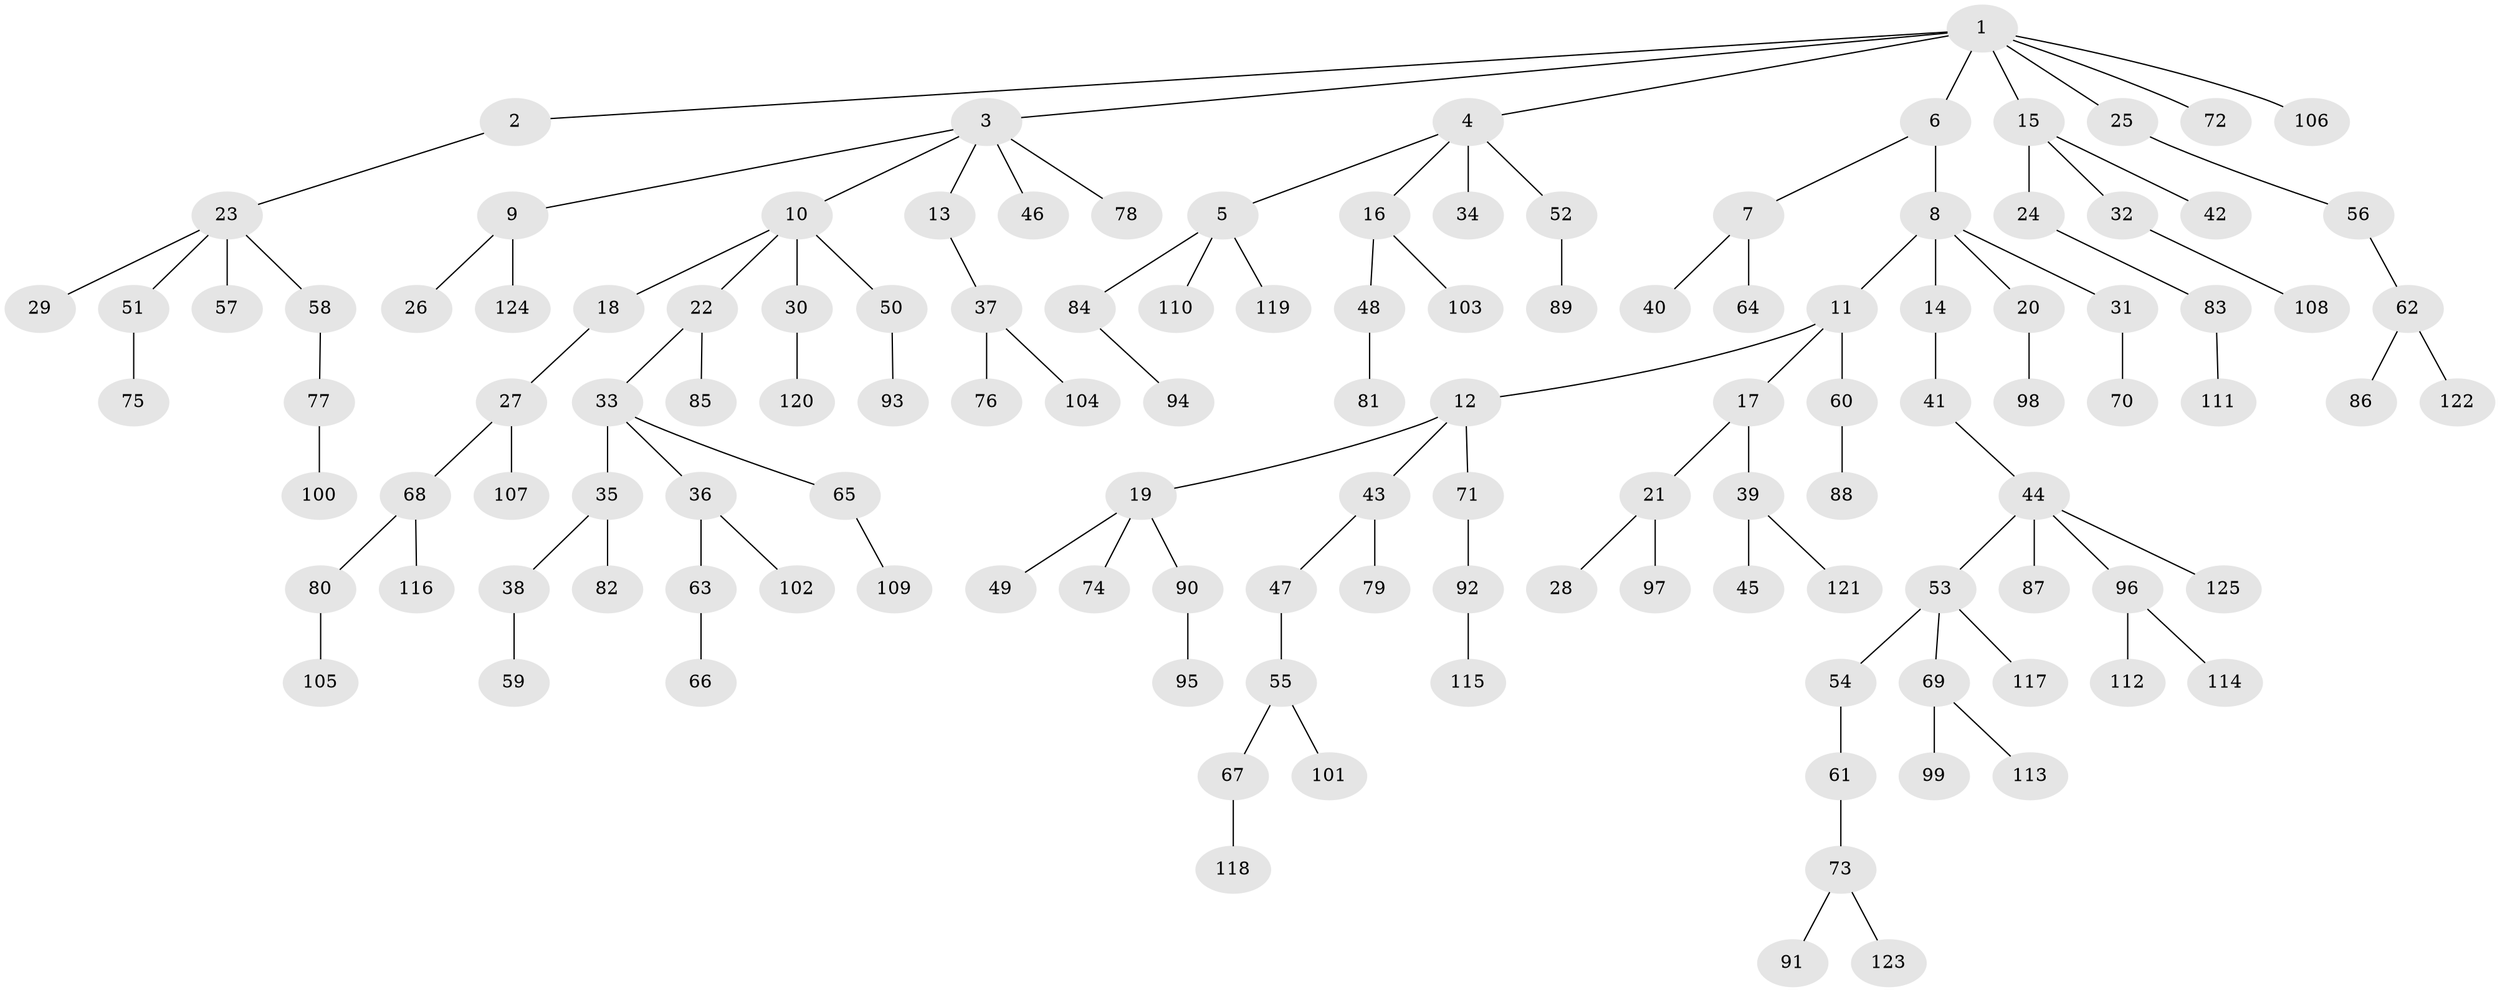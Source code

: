 // Generated by graph-tools (version 1.1) at 2025/36/03/09/25 02:36:41]
// undirected, 125 vertices, 124 edges
graph export_dot {
graph [start="1"]
  node [color=gray90,style=filled];
  1;
  2;
  3;
  4;
  5;
  6;
  7;
  8;
  9;
  10;
  11;
  12;
  13;
  14;
  15;
  16;
  17;
  18;
  19;
  20;
  21;
  22;
  23;
  24;
  25;
  26;
  27;
  28;
  29;
  30;
  31;
  32;
  33;
  34;
  35;
  36;
  37;
  38;
  39;
  40;
  41;
  42;
  43;
  44;
  45;
  46;
  47;
  48;
  49;
  50;
  51;
  52;
  53;
  54;
  55;
  56;
  57;
  58;
  59;
  60;
  61;
  62;
  63;
  64;
  65;
  66;
  67;
  68;
  69;
  70;
  71;
  72;
  73;
  74;
  75;
  76;
  77;
  78;
  79;
  80;
  81;
  82;
  83;
  84;
  85;
  86;
  87;
  88;
  89;
  90;
  91;
  92;
  93;
  94;
  95;
  96;
  97;
  98;
  99;
  100;
  101;
  102;
  103;
  104;
  105;
  106;
  107;
  108;
  109;
  110;
  111;
  112;
  113;
  114;
  115;
  116;
  117;
  118;
  119;
  120;
  121;
  122;
  123;
  124;
  125;
  1 -- 2;
  1 -- 3;
  1 -- 4;
  1 -- 6;
  1 -- 15;
  1 -- 25;
  1 -- 72;
  1 -- 106;
  2 -- 23;
  3 -- 9;
  3 -- 10;
  3 -- 13;
  3 -- 46;
  3 -- 78;
  4 -- 5;
  4 -- 16;
  4 -- 34;
  4 -- 52;
  5 -- 84;
  5 -- 110;
  5 -- 119;
  6 -- 7;
  6 -- 8;
  7 -- 40;
  7 -- 64;
  8 -- 11;
  8 -- 14;
  8 -- 20;
  8 -- 31;
  9 -- 26;
  9 -- 124;
  10 -- 18;
  10 -- 22;
  10 -- 30;
  10 -- 50;
  11 -- 12;
  11 -- 17;
  11 -- 60;
  12 -- 19;
  12 -- 43;
  12 -- 71;
  13 -- 37;
  14 -- 41;
  15 -- 24;
  15 -- 32;
  15 -- 42;
  16 -- 48;
  16 -- 103;
  17 -- 21;
  17 -- 39;
  18 -- 27;
  19 -- 49;
  19 -- 74;
  19 -- 90;
  20 -- 98;
  21 -- 28;
  21 -- 97;
  22 -- 33;
  22 -- 85;
  23 -- 29;
  23 -- 51;
  23 -- 57;
  23 -- 58;
  24 -- 83;
  25 -- 56;
  27 -- 68;
  27 -- 107;
  30 -- 120;
  31 -- 70;
  32 -- 108;
  33 -- 35;
  33 -- 36;
  33 -- 65;
  35 -- 38;
  35 -- 82;
  36 -- 63;
  36 -- 102;
  37 -- 76;
  37 -- 104;
  38 -- 59;
  39 -- 45;
  39 -- 121;
  41 -- 44;
  43 -- 47;
  43 -- 79;
  44 -- 53;
  44 -- 87;
  44 -- 96;
  44 -- 125;
  47 -- 55;
  48 -- 81;
  50 -- 93;
  51 -- 75;
  52 -- 89;
  53 -- 54;
  53 -- 69;
  53 -- 117;
  54 -- 61;
  55 -- 67;
  55 -- 101;
  56 -- 62;
  58 -- 77;
  60 -- 88;
  61 -- 73;
  62 -- 86;
  62 -- 122;
  63 -- 66;
  65 -- 109;
  67 -- 118;
  68 -- 80;
  68 -- 116;
  69 -- 99;
  69 -- 113;
  71 -- 92;
  73 -- 91;
  73 -- 123;
  77 -- 100;
  80 -- 105;
  83 -- 111;
  84 -- 94;
  90 -- 95;
  92 -- 115;
  96 -- 112;
  96 -- 114;
}
